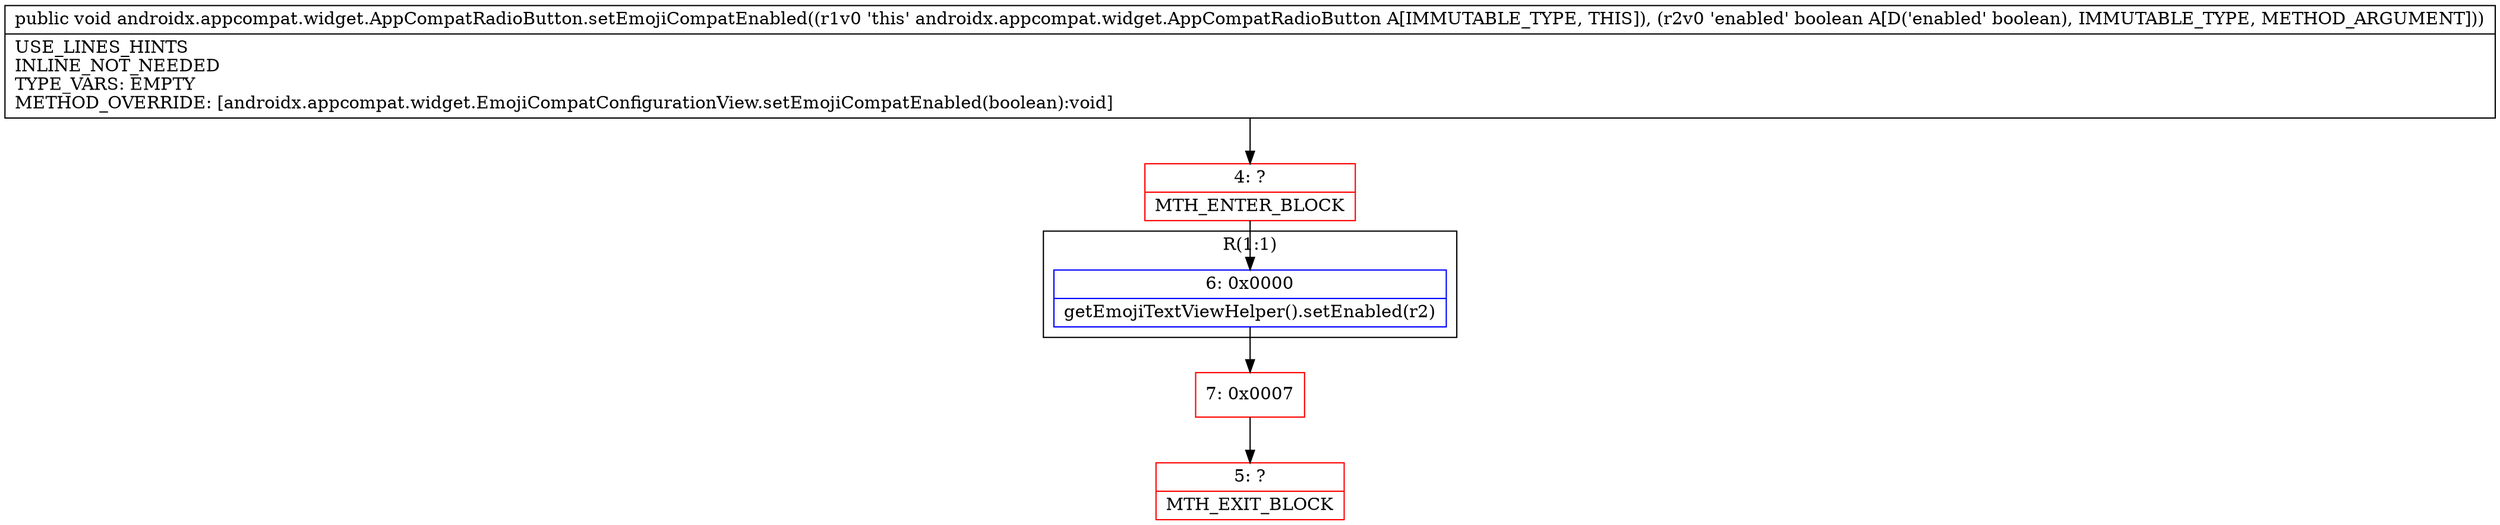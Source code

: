 digraph "CFG forandroidx.appcompat.widget.AppCompatRadioButton.setEmojiCompatEnabled(Z)V" {
subgraph cluster_Region_1064822120 {
label = "R(1:1)";
node [shape=record,color=blue];
Node_6 [shape=record,label="{6\:\ 0x0000|getEmojiTextViewHelper().setEnabled(r2)\l}"];
}
Node_4 [shape=record,color=red,label="{4\:\ ?|MTH_ENTER_BLOCK\l}"];
Node_7 [shape=record,color=red,label="{7\:\ 0x0007}"];
Node_5 [shape=record,color=red,label="{5\:\ ?|MTH_EXIT_BLOCK\l}"];
MethodNode[shape=record,label="{public void androidx.appcompat.widget.AppCompatRadioButton.setEmojiCompatEnabled((r1v0 'this' androidx.appcompat.widget.AppCompatRadioButton A[IMMUTABLE_TYPE, THIS]), (r2v0 'enabled' boolean A[D('enabled' boolean), IMMUTABLE_TYPE, METHOD_ARGUMENT]))  | USE_LINES_HINTS\lINLINE_NOT_NEEDED\lTYPE_VARS: EMPTY\lMETHOD_OVERRIDE: [androidx.appcompat.widget.EmojiCompatConfigurationView.setEmojiCompatEnabled(boolean):void]\l}"];
MethodNode -> Node_4;Node_6 -> Node_7;
Node_4 -> Node_6;
Node_7 -> Node_5;
}

